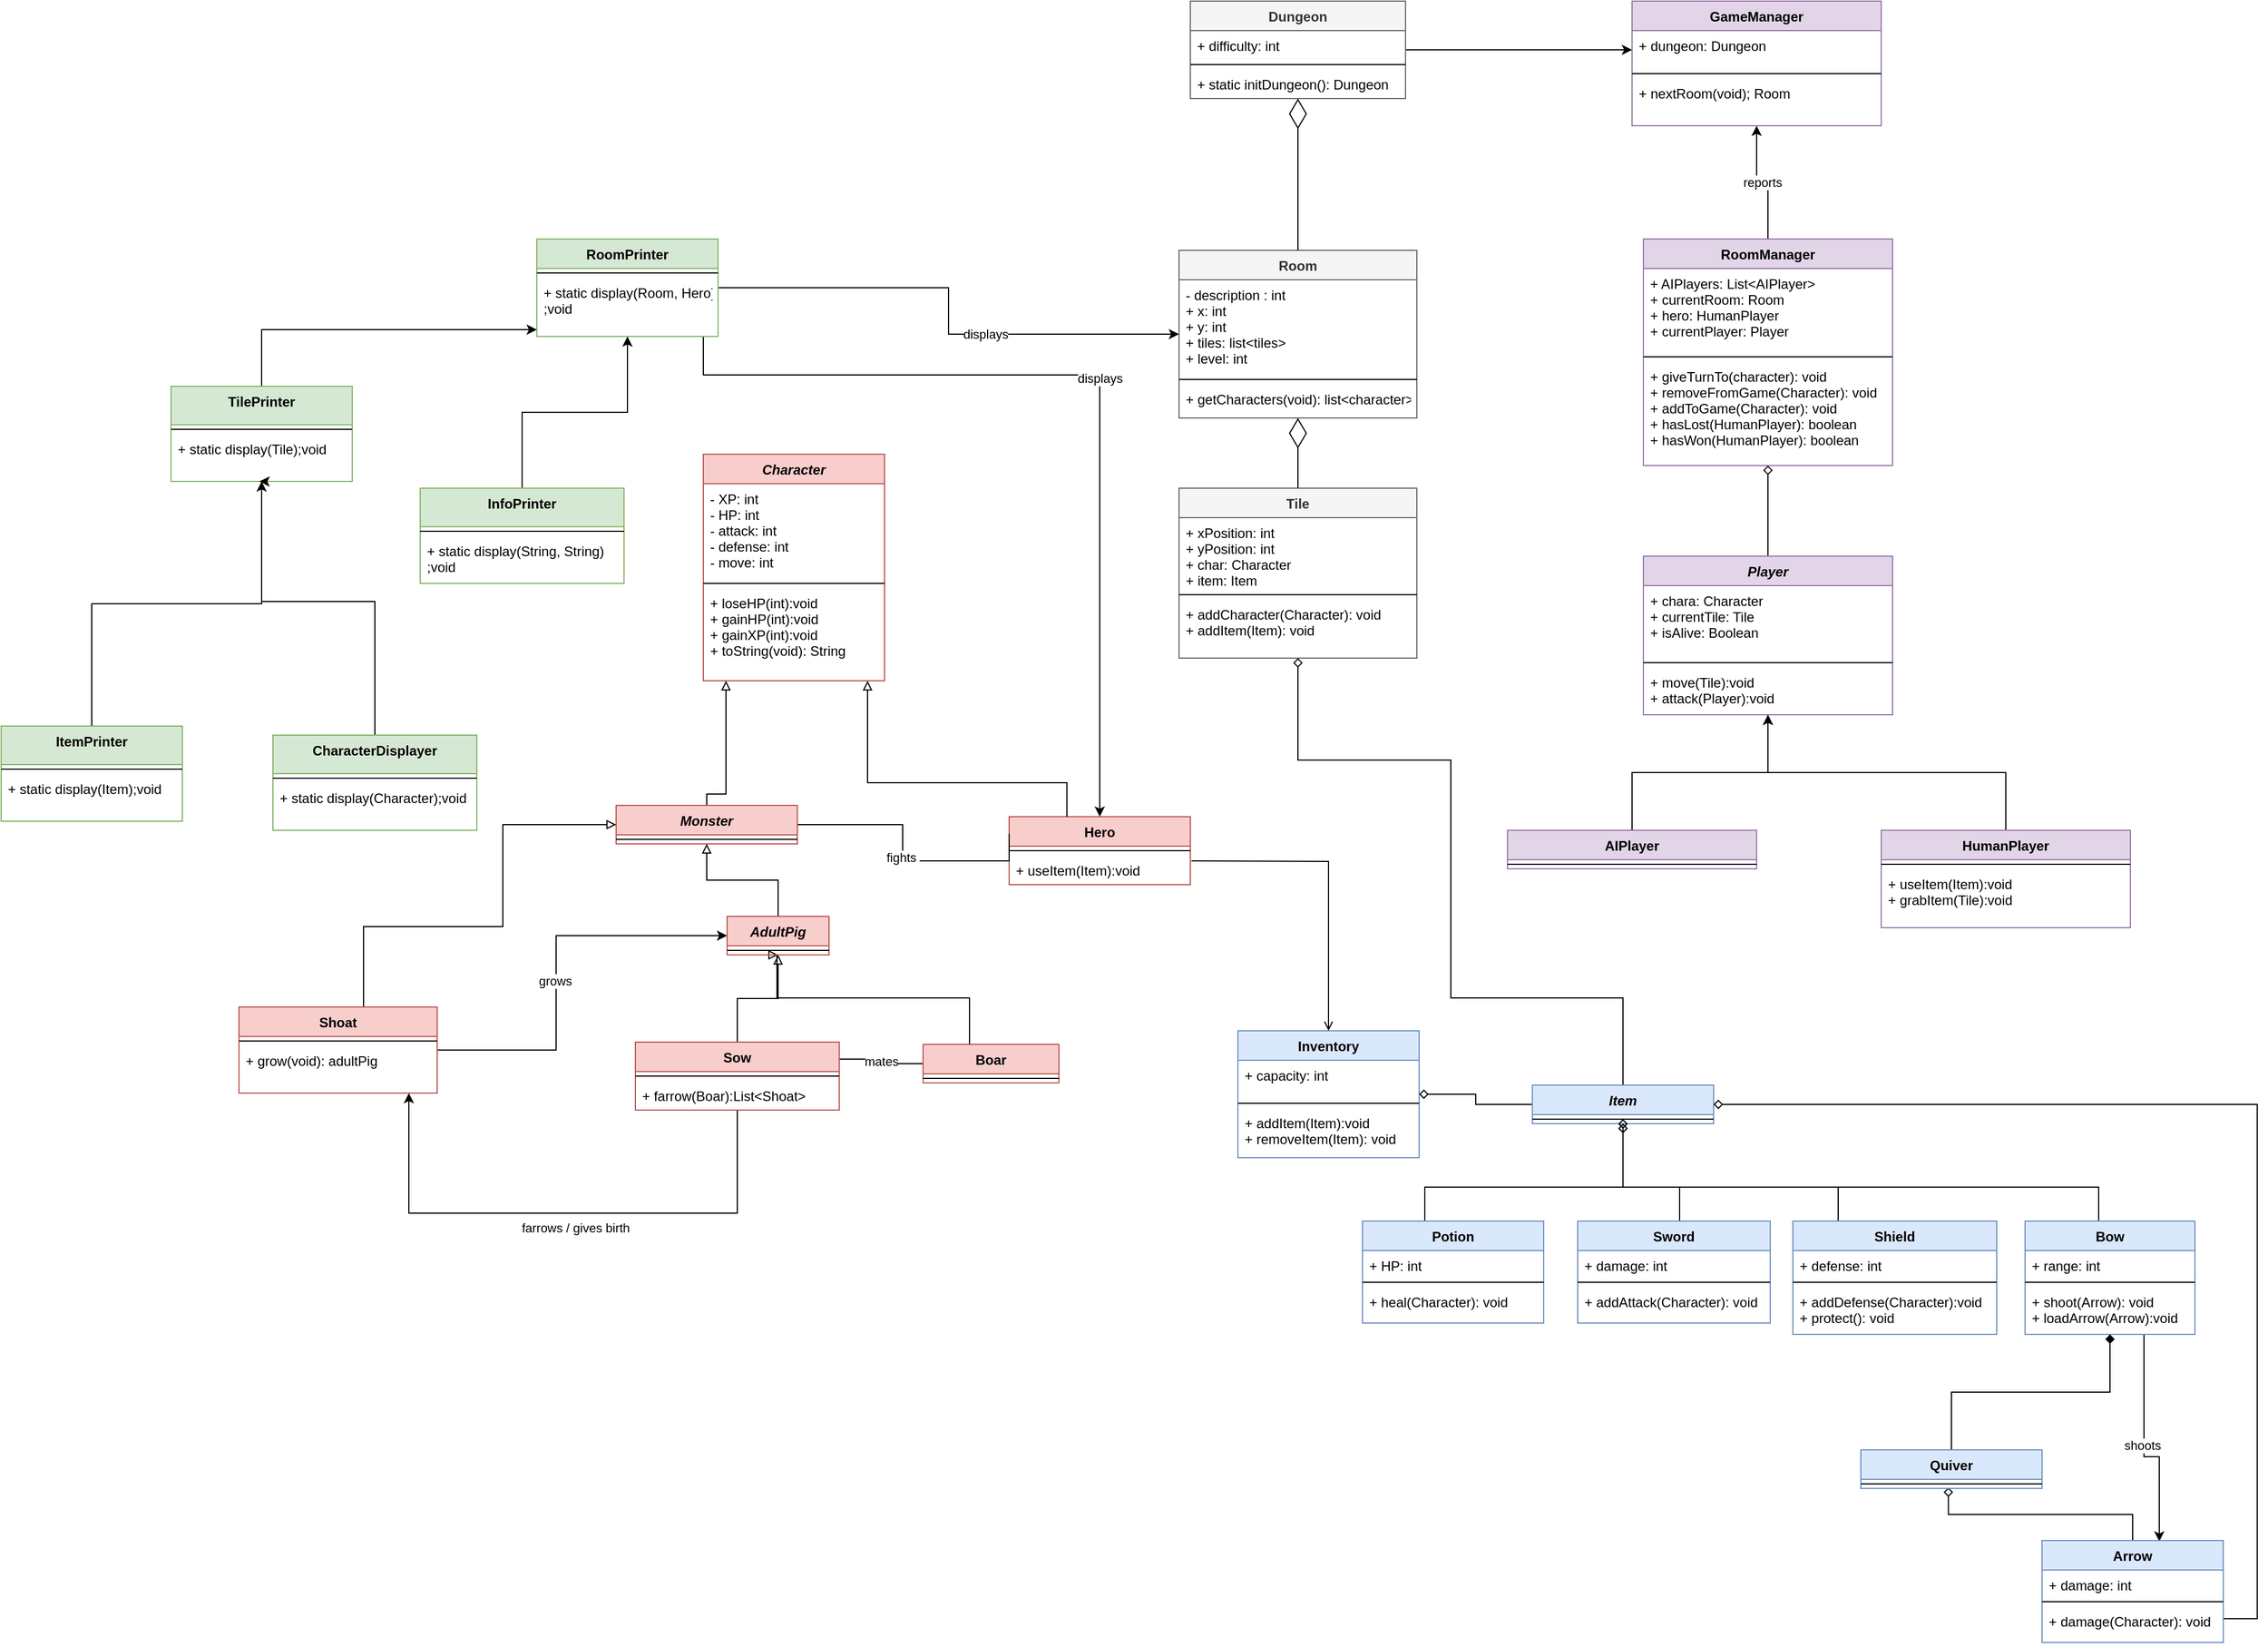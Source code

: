 <mxfile version="15.7.0" type="device"><diagram id="C5RBs43oDa-KdzZeNtuy" name="Page-1"><mxGraphModel dx="2862" dy="855" grid="1" gridSize="10" guides="1" tooltips="1" connect="1" arrows="1" fold="1" page="1" pageScale="1" pageWidth="827" pageHeight="1169" math="0" shadow="0"><root><mxCell id="WIyWlLk6GJQsqaUBKTNV-0"/><mxCell id="WIyWlLk6GJQsqaUBKTNV-1" parent="WIyWlLk6GJQsqaUBKTNV-0"/><mxCell id="gH329OQUfwkuAXoBpwUW-14" style="edgeStyle=orthogonalEdgeStyle;rounded=0;orthogonalLoop=1;jettySize=auto;html=1;entryX=0;entryY=0.5;entryDx=0;entryDy=0;labelBackgroundColor=default;fontColor=default;strokeColor=default;" parent="WIyWlLk6GJQsqaUBKTNV-1" source="Ra0WpNmcFtBST2cFeMAc-4" target="gH329OQUfwkuAXoBpwUW-10" edge="1"><mxGeometry relative="1" as="geometry"/></mxCell><mxCell id="Ra0WpNmcFtBST2cFeMAc-4" value="Dungeon" style="swimlane;fontStyle=1;align=center;verticalAlign=top;childLayout=stackLayout;horizontal=1;startSize=26;horizontalStack=0;resizeParent=1;resizeParentMax=0;resizeLast=0;collapsible=1;marginBottom=0;fillColor=#f5f5f5;fontColor=#333333;strokeColor=#666666;" parent="WIyWlLk6GJQsqaUBKTNV-1" vertex="1"><mxGeometry x="590" y="30" width="190" height="86" as="geometry"/></mxCell><mxCell id="Ra0WpNmcFtBST2cFeMAc-5" value="+ difficulty: int" style="text;strokeColor=none;fillColor=none;align=left;verticalAlign=top;spacingLeft=4;spacingRight=4;overflow=hidden;rotatable=0;points=[[0,0.5],[1,0.5]];portConstraint=eastwest;" parent="Ra0WpNmcFtBST2cFeMAc-4" vertex="1"><mxGeometry y="26" width="190" height="26" as="geometry"/></mxCell><mxCell id="Ra0WpNmcFtBST2cFeMAc-6" value="" style="line;strokeWidth=1;fillColor=none;align=left;verticalAlign=middle;spacingTop=-1;spacingLeft=3;spacingRight=3;rotatable=0;labelPosition=right;points=[];portConstraint=eastwest;" parent="Ra0WpNmcFtBST2cFeMAc-4" vertex="1"><mxGeometry y="52" width="190" height="8" as="geometry"/></mxCell><mxCell id="Ra0WpNmcFtBST2cFeMAc-7" value="+ static initDungeon(): Dungeon" style="text;strokeColor=none;fillColor=none;align=left;verticalAlign=top;spacingLeft=4;spacingRight=4;overflow=hidden;rotatable=0;points=[[0,0.5],[1,0.5]];portConstraint=eastwest;" parent="Ra0WpNmcFtBST2cFeMAc-4" vertex="1"><mxGeometry y="60" width="190" height="26" as="geometry"/></mxCell><mxCell id="Ra0WpNmcFtBST2cFeMAc-8" value="Room" style="swimlane;fontStyle=1;align=center;verticalAlign=top;childLayout=stackLayout;horizontal=1;startSize=26;horizontalStack=0;resizeParent=1;resizeParentMax=0;resizeLast=0;collapsible=1;marginBottom=0;fillColor=#f5f5f5;fontColor=#333333;strokeColor=#666666;" parent="WIyWlLk6GJQsqaUBKTNV-1" vertex="1"><mxGeometry x="580" y="250" width="210" height="148" as="geometry"/></mxCell><mxCell id="gH329OQUfwkuAXoBpwUW-0" value="- description : int&#10;+ x: int&#10;+ y: int&#10;+ tiles: list&lt;tiles&gt;&#10;+ level: int" style="text;strokeColor=none;fillColor=none;align=left;verticalAlign=top;spacingLeft=4;spacingRight=4;overflow=hidden;rotatable=0;points=[[0,0.5],[1,0.5]];portConstraint=eastwest;fontColor=default;" parent="Ra0WpNmcFtBST2cFeMAc-8" vertex="1"><mxGeometry y="26" width="210" height="84" as="geometry"/></mxCell><mxCell id="Ra0WpNmcFtBST2cFeMAc-10" value="" style="line;strokeWidth=1;fillColor=none;align=left;verticalAlign=middle;spacingTop=-1;spacingLeft=3;spacingRight=3;rotatable=0;labelPosition=right;points=[];portConstraint=eastwest;" parent="Ra0WpNmcFtBST2cFeMAc-8" vertex="1"><mxGeometry y="110" width="210" height="8" as="geometry"/></mxCell><mxCell id="Ra0WpNmcFtBST2cFeMAc-11" value="+ getCharacters(void): list&lt;character&gt;" style="text;strokeColor=none;fillColor=none;align=left;verticalAlign=top;spacingLeft=4;spacingRight=4;overflow=hidden;rotatable=0;points=[[0,0.5],[1,0.5]];portConstraint=eastwest;fontColor=default;" parent="Ra0WpNmcFtBST2cFeMAc-8" vertex="1"><mxGeometry y="118" width="210" height="30" as="geometry"/></mxCell><mxCell id="Ra0WpNmcFtBST2cFeMAc-12" value="Tile" style="swimlane;fontStyle=1;align=center;verticalAlign=top;childLayout=stackLayout;horizontal=1;startSize=26;horizontalStack=0;resizeParent=1;resizeParentMax=0;resizeLast=0;collapsible=1;marginBottom=0;fillColor=#f5f5f5;fontColor=#333333;strokeColor=#666666;" parent="WIyWlLk6GJQsqaUBKTNV-1" vertex="1"><mxGeometry x="580" y="460" width="210" height="150" as="geometry"/></mxCell><mxCell id="Ra0WpNmcFtBST2cFeMAc-13" value="+ xPosition: int&#10;+ yPosition: int&#10;+ char: Character&#10;+ item: Item" style="text;strokeColor=none;fillColor=none;align=left;verticalAlign=top;spacingLeft=4;spacingRight=4;overflow=hidden;rotatable=0;points=[[0,0.5],[1,0.5]];portConstraint=eastwest;fontColor=default;" parent="Ra0WpNmcFtBST2cFeMAc-12" vertex="1"><mxGeometry y="26" width="210" height="64" as="geometry"/></mxCell><mxCell id="Ra0WpNmcFtBST2cFeMAc-14" value="" style="line;strokeWidth=1;fillColor=none;align=left;verticalAlign=middle;spacingTop=-1;spacingLeft=3;spacingRight=3;rotatable=0;labelPosition=right;points=[];portConstraint=eastwest;" parent="Ra0WpNmcFtBST2cFeMAc-12" vertex="1"><mxGeometry y="90" width="210" height="8" as="geometry"/></mxCell><mxCell id="Ra0WpNmcFtBST2cFeMAc-15" value="+ addCharacter(Character): void&#10;+ addItem(Item): void" style="text;strokeColor=none;fillColor=none;align=left;verticalAlign=top;spacingLeft=4;spacingRight=4;overflow=hidden;rotatable=0;points=[[0,0.5],[1,0.5]];portConstraint=eastwest;fontColor=default;" parent="Ra0WpNmcFtBST2cFeMAc-12" vertex="1"><mxGeometry y="98" width="210" height="52" as="geometry"/></mxCell><mxCell id="Ra0WpNmcFtBST2cFeMAc-17" value="" style="endArrow=diamondThin;endFill=0;endSize=24;html=1;rounded=0;exitX=0.5;exitY=0;exitDx=0;exitDy=0;" parent="WIyWlLk6GJQsqaUBKTNV-1" source="Ra0WpNmcFtBST2cFeMAc-8" target="Ra0WpNmcFtBST2cFeMAc-4" edge="1"><mxGeometry width="160" relative="1" as="geometry"><mxPoint x="600" y="260" as="sourcePoint"/><mxPoint x="760" y="260" as="targetPoint"/></mxGeometry></mxCell><mxCell id="Ra0WpNmcFtBST2cFeMAc-18" value="" style="endArrow=diamondThin;endFill=0;endSize=24;html=1;rounded=0;exitX=0.5;exitY=0;exitDx=0;exitDy=0;" parent="WIyWlLk6GJQsqaUBKTNV-1" source="Ra0WpNmcFtBST2cFeMAc-12" target="Ra0WpNmcFtBST2cFeMAc-8" edge="1"><mxGeometry width="160" relative="1" as="geometry"><mxPoint x="662" y="428" as="sourcePoint"/><mxPoint x="662" y="346" as="targetPoint"/></mxGeometry></mxCell><mxCell id="Ra0WpNmcFtBST2cFeMAc-20" value="Character" style="swimlane;fontStyle=3;align=center;verticalAlign=top;childLayout=stackLayout;horizontal=1;startSize=26;horizontalStack=0;resizeParent=1;resizeParentMax=0;resizeLast=0;collapsible=1;marginBottom=0;fillColor=#f8cecc;strokeColor=#b85450;fontColor=default;" parent="WIyWlLk6GJQsqaUBKTNV-1" vertex="1"><mxGeometry x="160" y="430" width="160" height="200" as="geometry"/></mxCell><mxCell id="Ra0WpNmcFtBST2cFeMAc-21" value="- XP: int&#10;- HP: int&#10;- attack: int&#10;- defense: int&#10;- move: int" style="text;strokeColor=none;fillColor=none;align=left;verticalAlign=top;spacingLeft=4;spacingRight=4;overflow=hidden;rotatable=0;points=[[0,0.5],[1,0.5]];portConstraint=eastwest;" parent="Ra0WpNmcFtBST2cFeMAc-20" vertex="1"><mxGeometry y="26" width="160" height="84" as="geometry"/></mxCell><mxCell id="Ra0WpNmcFtBST2cFeMAc-22" value="" style="line;strokeWidth=1;fillColor=none;align=left;verticalAlign=middle;spacingTop=-1;spacingLeft=3;spacingRight=3;rotatable=0;labelPosition=right;points=[];portConstraint=eastwest;" parent="Ra0WpNmcFtBST2cFeMAc-20" vertex="1"><mxGeometry y="110" width="160" height="8" as="geometry"/></mxCell><mxCell id="Ra0WpNmcFtBST2cFeMAc-23" value="+ loseHP(int):void&#10;+ gainHP(int):void&#10;+ gainXP(int):void&#10;+ toString(void): String" style="text;strokeColor=none;fillColor=none;align=left;verticalAlign=top;spacingLeft=4;spacingRight=4;overflow=hidden;rotatable=0;points=[[0,0.5],[1,0.5]];portConstraint=eastwest;fontColor=default;" parent="Ra0WpNmcFtBST2cFeMAc-20" vertex="1"><mxGeometry y="118" width="160" height="82" as="geometry"/></mxCell><mxCell id="Ra0WpNmcFtBST2cFeMAc-71" style="edgeStyle=orthogonalEdgeStyle;rounded=0;orthogonalLoop=1;jettySize=auto;html=1;entryX=0.5;entryY=0;entryDx=0;entryDy=0;endArrow=open;endFill=0;" parent="WIyWlLk6GJQsqaUBKTNV-1" edge="1" target="Ra0WpNmcFtBST2cFeMAc-66"><mxGeometry relative="1" as="geometry"><mxPoint x="591" y="789" as="sourcePoint"/><mxPoint x="811" y="789" as="targetPoint"/></mxGeometry></mxCell><mxCell id="Ra0WpNmcFtBST2cFeMAc-24" value="Hero" style="swimlane;fontStyle=1;align=center;verticalAlign=top;childLayout=stackLayout;horizontal=1;startSize=26;horizontalStack=0;resizeParent=1;resizeParentMax=0;resizeLast=0;collapsible=1;marginBottom=0;fillColor=#f8cecc;strokeColor=#b85450;fontColor=default;" parent="WIyWlLk6GJQsqaUBKTNV-1" vertex="1"><mxGeometry x="430" y="750" width="160" height="60" as="geometry"/></mxCell><mxCell id="Ra0WpNmcFtBST2cFeMAc-26" value="" style="line;strokeWidth=1;fillColor=none;align=left;verticalAlign=middle;spacingTop=-1;spacingLeft=3;spacingRight=3;rotatable=0;labelPosition=right;points=[];portConstraint=eastwest;" parent="Ra0WpNmcFtBST2cFeMAc-24" vertex="1"><mxGeometry y="26" width="160" height="8" as="geometry"/></mxCell><mxCell id="NSL0CPx2cBT7CAXPRguI-1" value="+ useItem(Item):void" style="text;strokeColor=none;fillColor=none;align=left;verticalAlign=top;spacingLeft=4;spacingRight=4;overflow=hidden;rotatable=0;points=[[0,0.5],[1,0.5]];portConstraint=eastwest;" parent="Ra0WpNmcFtBST2cFeMAc-24" vertex="1"><mxGeometry y="34" width="160" height="26" as="geometry"/></mxCell><mxCell id="Ra0WpNmcFtBST2cFeMAc-59" value="fights&amp;nbsp;" style="edgeStyle=orthogonalEdgeStyle;rounded=0;orthogonalLoop=1;jettySize=auto;html=1;entryX=0;entryY=0.25;entryDx=0;entryDy=0;endArrow=none;endFill=0;strokeColor=default;labelBackgroundColor=default;fontColor=default;" parent="WIyWlLk6GJQsqaUBKTNV-1" source="Ra0WpNmcFtBST2cFeMAc-28" target="Ra0WpNmcFtBST2cFeMAc-24" edge="1"><mxGeometry relative="1" as="geometry"><Array as="points"><mxPoint x="336" y="757"/><mxPoint x="336" y="789"/><mxPoint x="430" y="789"/></Array></mxGeometry></mxCell><mxCell id="Ra0WpNmcFtBST2cFeMAc-60" style="edgeStyle=orthogonalEdgeStyle;rounded=0;orthogonalLoop=1;jettySize=auto;html=1;endArrow=block;endFill=0;strokeColor=default;labelBackgroundColor=default;fontColor=default;" parent="WIyWlLk6GJQsqaUBKTNV-1" source="Ra0WpNmcFtBST2cFeMAc-28" target="Ra0WpNmcFtBST2cFeMAc-20" edge="1"><mxGeometry relative="1" as="geometry"><Array as="points"><mxPoint x="163" y="730"/><mxPoint x="180" y="730"/></Array></mxGeometry></mxCell><mxCell id="Ra0WpNmcFtBST2cFeMAc-28" value="Monster" style="swimlane;fontStyle=3;align=center;verticalAlign=top;childLayout=stackLayout;horizontal=1;startSize=26;horizontalStack=0;resizeParent=1;resizeParentMax=0;resizeLast=0;collapsible=1;marginBottom=0;fillColor=#f8cecc;strokeColor=#b85450;" parent="WIyWlLk6GJQsqaUBKTNV-1" vertex="1"><mxGeometry x="83" y="740" width="160" height="34" as="geometry"/></mxCell><mxCell id="Ra0WpNmcFtBST2cFeMAc-30" value="" style="line;strokeWidth=1;fillColor=none;align=left;verticalAlign=middle;spacingTop=-1;spacingLeft=3;spacingRight=3;rotatable=0;labelPosition=right;points=[];portConstraint=eastwest;" parent="Ra0WpNmcFtBST2cFeMAc-28" vertex="1"><mxGeometry y="26" width="160" height="8" as="geometry"/></mxCell><mxCell id="gH329OQUfwkuAXoBpwUW-19" style="edgeStyle=orthogonalEdgeStyle;rounded=0;orthogonalLoop=1;jettySize=auto;html=1;labelBackgroundColor=default;fontColor=default;strokeColor=default;endArrow=block;endFill=0;" parent="WIyWlLk6GJQsqaUBKTNV-1" source="Ra0WpNmcFtBST2cFeMAc-38" target="gH329OQUfwkuAXoBpwUW-26" edge="1"><mxGeometry relative="1" as="geometry"/></mxCell><mxCell id="gH329OQUfwkuAXoBpwUW-31" value="farrows / gives birth" style="edgeStyle=orthogonalEdgeStyle;rounded=0;orthogonalLoop=1;jettySize=auto;html=1;labelBackgroundColor=default;fontColor=default;endArrow=classic;endFill=1;strokeColor=default;" parent="WIyWlLk6GJQsqaUBKTNV-1" source="Ra0WpNmcFtBST2cFeMAc-38" target="gH329OQUfwkuAXoBpwUW-22" edge="1"><mxGeometry x="-0.039" y="13" relative="1" as="geometry"><Array as="points"><mxPoint x="190" y="1100"/><mxPoint x="-100" y="1100"/></Array><mxPoint as="offset"/></mxGeometry></mxCell><mxCell id="gH329OQUfwkuAXoBpwUW-33" value="mates" style="edgeStyle=orthogonalEdgeStyle;rounded=0;orthogonalLoop=1;jettySize=auto;html=1;labelBackgroundColor=default;fontColor=default;endArrow=none;endFill=0;strokeColor=default;exitX=1;exitY=0.25;exitDx=0;exitDy=0;" parent="WIyWlLk6GJQsqaUBKTNV-1" source="Ra0WpNmcFtBST2cFeMAc-38" target="Ra0WpNmcFtBST2cFeMAc-40" edge="1"><mxGeometry relative="1" as="geometry"/></mxCell><mxCell id="Ra0WpNmcFtBST2cFeMAc-38" value="Sow" style="swimlane;fontStyle=1;align=center;verticalAlign=top;childLayout=stackLayout;horizontal=1;startSize=26;horizontalStack=0;resizeParent=1;resizeParentMax=0;resizeLast=0;collapsible=1;marginBottom=0;fillColor=#f8cecc;strokeColor=#b85450;fontColor=default;" parent="WIyWlLk6GJQsqaUBKTNV-1" vertex="1"><mxGeometry x="100" y="949" width="180" height="60" as="geometry"/></mxCell><mxCell id="Ra0WpNmcFtBST2cFeMAc-39" value="" style="line;strokeWidth=1;fillColor=none;align=left;verticalAlign=middle;spacingTop=-1;spacingLeft=3;spacingRight=3;rotatable=0;labelPosition=right;points=[];portConstraint=eastwest;" parent="Ra0WpNmcFtBST2cFeMAc-38" vertex="1"><mxGeometry y="26" width="180" height="8" as="geometry"/></mxCell><mxCell id="gH329OQUfwkuAXoBpwUW-21" value="+ farrow(Boar):List&lt;Shoat&gt;" style="text;strokeColor=none;fillColor=none;align=left;verticalAlign=top;spacingLeft=4;spacingRight=4;overflow=hidden;rotatable=0;points=[[0,0.5],[1,0.5]];portConstraint=eastwest;fontColor=default;" parent="Ra0WpNmcFtBST2cFeMAc-38" vertex="1"><mxGeometry y="34" width="180" height="26" as="geometry"/></mxCell><mxCell id="gH329OQUfwkuAXoBpwUW-20" style="edgeStyle=orthogonalEdgeStyle;rounded=0;orthogonalLoop=1;jettySize=auto;html=1;labelBackgroundColor=default;fontColor=default;strokeColor=default;entryX=0.5;entryY=1;entryDx=0;entryDy=0;endArrow=block;endFill=0;" parent="WIyWlLk6GJQsqaUBKTNV-1" source="Ra0WpNmcFtBST2cFeMAc-40" target="gH329OQUfwkuAXoBpwUW-26" edge="1"><mxGeometry relative="1" as="geometry"><Array as="points"><mxPoint x="395" y="910"/><mxPoint x="225" y="910"/></Array></mxGeometry></mxCell><mxCell id="Ra0WpNmcFtBST2cFeMAc-40" value="Boar" style="swimlane;fontStyle=1;align=center;verticalAlign=top;childLayout=stackLayout;horizontal=1;startSize=26;horizontalStack=0;resizeParent=1;resizeParentMax=0;resizeLast=0;collapsible=1;marginBottom=0;fillColor=#f8cecc;strokeColor=#b85450;fontColor=default;" parent="WIyWlLk6GJQsqaUBKTNV-1" vertex="1"><mxGeometry x="354" y="951" width="120" height="34" as="geometry"/></mxCell><mxCell id="Ra0WpNmcFtBST2cFeMAc-41" value="" style="line;strokeWidth=1;fillColor=none;align=left;verticalAlign=middle;spacingTop=-1;spacingLeft=3;spacingRight=3;rotatable=0;labelPosition=right;points=[];portConstraint=eastwest;" parent="Ra0WpNmcFtBST2cFeMAc-40" vertex="1"><mxGeometry y="26" width="120" height="8" as="geometry"/></mxCell><mxCell id="Ra0WpNmcFtBST2cFeMAc-66" value="Inventory" style="swimlane;fontStyle=1;align=center;verticalAlign=top;childLayout=stackLayout;horizontal=1;startSize=26;horizontalStack=0;resizeParent=1;resizeParentMax=0;resizeLast=0;collapsible=1;marginBottom=0;fillColor=#dae8fc;strokeColor=#6c8ebf;fontColor=default;" parent="WIyWlLk6GJQsqaUBKTNV-1" vertex="1"><mxGeometry x="632" y="939" width="160" height="112" as="geometry"/></mxCell><mxCell id="NSL0CPx2cBT7CAXPRguI-3" value="+ capacity: int" style="text;strokeColor=none;fillColor=none;align=left;verticalAlign=top;spacingLeft=4;spacingRight=4;overflow=hidden;rotatable=0;points=[[0,0.5],[1,0.5]];portConstraint=eastwest;" parent="Ra0WpNmcFtBST2cFeMAc-66" vertex="1"><mxGeometry y="26" width="160" height="34" as="geometry"/></mxCell><mxCell id="Ra0WpNmcFtBST2cFeMAc-68" value="" style="line;strokeWidth=1;fillColor=none;align=left;verticalAlign=middle;spacingTop=-1;spacingLeft=3;spacingRight=3;rotatable=0;labelPosition=right;points=[];portConstraint=eastwest;" parent="Ra0WpNmcFtBST2cFeMAc-66" vertex="1"><mxGeometry y="60" width="160" height="8" as="geometry"/></mxCell><mxCell id="Ra0WpNmcFtBST2cFeMAc-74" value="+ addItem(Item):void&#10;+ removeItem(Item): void" style="text;strokeColor=none;fillColor=none;align=left;verticalAlign=top;spacingLeft=4;spacingRight=4;overflow=hidden;rotatable=0;points=[[0,0.5],[1,0.5]];portConstraint=eastwest;" parent="Ra0WpNmcFtBST2cFeMAc-66" vertex="1"><mxGeometry y="68" width="160" height="44" as="geometry"/></mxCell><mxCell id="Ra0WpNmcFtBST2cFeMAc-81" style="edgeStyle=orthogonalEdgeStyle;rounded=0;orthogonalLoop=1;jettySize=auto;html=1;endArrow=diamond;endFill=0;" parent="WIyWlLk6GJQsqaUBKTNV-1" source="Ra0WpNmcFtBST2cFeMAc-76" target="Ra0WpNmcFtBST2cFeMAc-66" edge="1"><mxGeometry relative="1" as="geometry"/></mxCell><mxCell id="Ra0WpNmcFtBST2cFeMAc-96" style="edgeStyle=orthogonalEdgeStyle;rounded=0;orthogonalLoop=1;jettySize=auto;html=1;endArrow=diamond;endFill=0;strokeColor=default;labelBackgroundColor=default;fontColor=default;" parent="WIyWlLk6GJQsqaUBKTNV-1" source="Ra0WpNmcFtBST2cFeMAc-76" target="Ra0WpNmcFtBST2cFeMAc-12" edge="1"><mxGeometry relative="1" as="geometry"><Array as="points"><mxPoint x="972" y="910"/><mxPoint x="820" y="910"/><mxPoint x="820" y="700"/><mxPoint x="685" y="700"/></Array></mxGeometry></mxCell><mxCell id="Ra0WpNmcFtBST2cFeMAc-76" value="Item" style="swimlane;fontStyle=3;align=center;verticalAlign=top;childLayout=stackLayout;horizontal=1;startSize=26;horizontalStack=0;resizeParent=1;resizeParentMax=0;resizeLast=0;collapsible=1;marginBottom=0;fillColor=#dae8fc;strokeColor=#6c8ebf;" parent="WIyWlLk6GJQsqaUBKTNV-1" vertex="1"><mxGeometry x="892" y="987" width="160" height="34" as="geometry"/></mxCell><mxCell id="Ra0WpNmcFtBST2cFeMAc-78" value="" style="line;strokeWidth=1;fillColor=none;align=left;verticalAlign=middle;spacingTop=-1;spacingLeft=3;spacingRight=3;rotatable=0;labelPosition=right;points=[];portConstraint=eastwest;" parent="Ra0WpNmcFtBST2cFeMAc-76" vertex="1"><mxGeometry y="26" width="160" height="8" as="geometry"/></mxCell><mxCell id="Ra0WpNmcFtBST2cFeMAc-84" style="edgeStyle=orthogonalEdgeStyle;rounded=0;orthogonalLoop=1;jettySize=auto;html=1;endArrow=diamond;endFill=0;" parent="WIyWlLk6GJQsqaUBKTNV-1" source="Ra0WpNmcFtBST2cFeMAc-82" target="Ra0WpNmcFtBST2cFeMAc-76" edge="1"><mxGeometry relative="1" as="geometry"><Array as="points"><mxPoint x="797" y="1077"/><mxPoint x="972" y="1077"/></Array></mxGeometry></mxCell><mxCell id="Ra0WpNmcFtBST2cFeMAc-82" value="Potion" style="swimlane;fontStyle=1;align=center;verticalAlign=top;childLayout=stackLayout;horizontal=1;startSize=26;horizontalStack=0;resizeParent=1;resizeParentMax=0;resizeLast=0;collapsible=1;marginBottom=0;fillColor=#dae8fc;strokeColor=#6c8ebf;" parent="WIyWlLk6GJQsqaUBKTNV-1" vertex="1"><mxGeometry x="742" y="1107" width="160" height="90" as="geometry"/></mxCell><mxCell id="ONA8UEcfbcCR8e6bUTJ_-0" value="+ HP: int" style="text;strokeColor=none;fillColor=none;align=left;verticalAlign=top;spacingLeft=4;spacingRight=4;overflow=hidden;rotatable=0;points=[[0,0.5],[1,0.5]];portConstraint=eastwest;" parent="Ra0WpNmcFtBST2cFeMAc-82" vertex="1"><mxGeometry y="26" width="160" height="24" as="geometry"/></mxCell><mxCell id="Ra0WpNmcFtBST2cFeMAc-83" value="" style="line;strokeWidth=1;fillColor=none;align=left;verticalAlign=middle;spacingTop=-1;spacingLeft=3;spacingRight=3;rotatable=0;labelPosition=right;points=[];portConstraint=eastwest;" parent="Ra0WpNmcFtBST2cFeMAc-82" vertex="1"><mxGeometry y="50" width="160" height="8" as="geometry"/></mxCell><mxCell id="ONA8UEcfbcCR8e6bUTJ_-3" value="+ heal(Character): void" style="text;strokeColor=none;fillColor=none;align=left;verticalAlign=top;spacingLeft=4;spacingRight=4;overflow=hidden;rotatable=0;points=[[0,0.5],[1,0.5]];portConstraint=eastwest;" parent="Ra0WpNmcFtBST2cFeMAc-82" vertex="1"><mxGeometry y="58" width="160" height="32" as="geometry"/></mxCell><mxCell id="Ra0WpNmcFtBST2cFeMAc-88" style="edgeStyle=orthogonalEdgeStyle;rounded=0;orthogonalLoop=1;jettySize=auto;html=1;endArrow=diamond;endFill=0;" parent="WIyWlLk6GJQsqaUBKTNV-1" source="Ra0WpNmcFtBST2cFeMAc-85" target="Ra0WpNmcFtBST2cFeMAc-76" edge="1"><mxGeometry relative="1" as="geometry"><Array as="points"><mxPoint x="1022" y="1077"/><mxPoint x="972" y="1077"/></Array></mxGeometry></mxCell><mxCell id="Ra0WpNmcFtBST2cFeMAc-85" value="Sword" style="swimlane;fontStyle=1;align=center;verticalAlign=top;childLayout=stackLayout;horizontal=1;startSize=26;horizontalStack=0;resizeParent=1;resizeParentMax=0;resizeLast=0;collapsible=1;marginBottom=0;fillColor=#dae8fc;strokeColor=#6c8ebf;" parent="WIyWlLk6GJQsqaUBKTNV-1" vertex="1"><mxGeometry x="932" y="1107" width="170" height="90" as="geometry"/></mxCell><mxCell id="ONA8UEcfbcCR8e6bUTJ_-1" value="+ damage: int" style="text;strokeColor=none;fillColor=none;align=left;verticalAlign=top;spacingLeft=4;spacingRight=4;overflow=hidden;rotatable=0;points=[[0,0.5],[1,0.5]];portConstraint=eastwest;" parent="Ra0WpNmcFtBST2cFeMAc-85" vertex="1"><mxGeometry y="26" width="170" height="24" as="geometry"/></mxCell><mxCell id="Ra0WpNmcFtBST2cFeMAc-86" value="" style="line;strokeWidth=1;fillColor=none;align=left;verticalAlign=middle;spacingTop=-1;spacingLeft=3;spacingRight=3;rotatable=0;labelPosition=right;points=[];portConstraint=eastwest;" parent="Ra0WpNmcFtBST2cFeMAc-85" vertex="1"><mxGeometry y="50" width="170" height="8" as="geometry"/></mxCell><mxCell id="Kwb9sThJgDxmGf1kKfS5-1" value="+ addAttack(Character): void" style="text;strokeColor=none;fillColor=none;align=left;verticalAlign=top;spacingLeft=4;spacingRight=4;overflow=hidden;rotatable=0;points=[[0,0.5],[1,0.5]];portConstraint=eastwest;" parent="Ra0WpNmcFtBST2cFeMAc-85" vertex="1"><mxGeometry y="58" width="170" height="32" as="geometry"/></mxCell><mxCell id="Ra0WpNmcFtBST2cFeMAc-91" style="edgeStyle=orthogonalEdgeStyle;rounded=0;orthogonalLoop=1;jettySize=auto;html=1;endArrow=diamond;endFill=0;" parent="WIyWlLk6GJQsqaUBKTNV-1" source="Ra0WpNmcFtBST2cFeMAc-89" edge="1"><mxGeometry relative="1" as="geometry"><mxPoint x="972" y="1017" as="targetPoint"/><Array as="points"><mxPoint x="1162" y="1077"/><mxPoint x="972" y="1077"/></Array></mxGeometry></mxCell><mxCell id="Ra0WpNmcFtBST2cFeMAc-89" value="Shield" style="swimlane;fontStyle=1;align=center;verticalAlign=top;childLayout=stackLayout;horizontal=1;startSize=26;horizontalStack=0;resizeParent=1;resizeParentMax=0;resizeLast=0;collapsible=1;marginBottom=0;fillColor=#dae8fc;strokeColor=#6c8ebf;" parent="WIyWlLk6GJQsqaUBKTNV-1" vertex="1"><mxGeometry x="1122" y="1107" width="180" height="100" as="geometry"/></mxCell><mxCell id="ONA8UEcfbcCR8e6bUTJ_-5" value="+ defense: int" style="text;strokeColor=none;fillColor=none;align=left;verticalAlign=top;spacingLeft=4;spacingRight=4;overflow=hidden;rotatable=0;points=[[0,0.5],[1,0.5]];portConstraint=eastwest;" parent="Ra0WpNmcFtBST2cFeMAc-89" vertex="1"><mxGeometry y="26" width="180" height="24" as="geometry"/></mxCell><mxCell id="Ra0WpNmcFtBST2cFeMAc-90" value="" style="line;strokeWidth=1;fillColor=none;align=left;verticalAlign=middle;spacingTop=-1;spacingLeft=3;spacingRight=3;rotatable=0;labelPosition=right;points=[];portConstraint=eastwest;" parent="Ra0WpNmcFtBST2cFeMAc-89" vertex="1"><mxGeometry y="50" width="180" height="8" as="geometry"/></mxCell><mxCell id="ONA8UEcfbcCR8e6bUTJ_-10" value="+ addDefense(Character):void&#10;+ protect(): void" style="text;strokeColor=none;fillColor=none;align=left;verticalAlign=top;spacingLeft=4;spacingRight=4;overflow=hidden;rotatable=0;points=[[0,0.5],[1,0.5]];portConstraint=eastwest;" parent="Ra0WpNmcFtBST2cFeMAc-89" vertex="1"><mxGeometry y="58" width="180" height="42" as="geometry"/></mxCell><mxCell id="Ra0WpNmcFtBST2cFeMAc-94" style="edgeStyle=orthogonalEdgeStyle;rounded=0;orthogonalLoop=1;jettySize=auto;html=1;endArrow=diamond;endFill=0;" parent="WIyWlLk6GJQsqaUBKTNV-1" source="Ra0WpNmcFtBST2cFeMAc-92" edge="1"><mxGeometry relative="1" as="geometry"><mxPoint x="972" y="1017" as="targetPoint"/><Array as="points"><mxPoint x="1392" y="1077"/><mxPoint x="972" y="1077"/></Array></mxGeometry></mxCell><mxCell id="Kwb9sThJgDxmGf1kKfS5-7" value="shoots&amp;nbsp;" style="edgeStyle=orthogonalEdgeStyle;rounded=0;orthogonalLoop=1;jettySize=auto;html=1;entryX=0.647;entryY=0.009;entryDx=0;entryDy=0;entryPerimeter=0;" parent="WIyWlLk6GJQsqaUBKTNV-1" source="Ra0WpNmcFtBST2cFeMAc-92" target="ONA8UEcfbcCR8e6bUTJ_-11" edge="1"><mxGeometry relative="1" as="geometry"><Array as="points"><mxPoint x="1432" y="1315"/><mxPoint x="1445" y="1315"/></Array></mxGeometry></mxCell><mxCell id="Ra0WpNmcFtBST2cFeMAc-92" value="Bow" style="swimlane;fontStyle=1;align=center;verticalAlign=top;childLayout=stackLayout;horizontal=1;startSize=26;horizontalStack=0;resizeParent=1;resizeParentMax=0;resizeLast=0;collapsible=1;marginBottom=0;fillColor=#dae8fc;strokeColor=#6c8ebf;" parent="WIyWlLk6GJQsqaUBKTNV-1" vertex="1"><mxGeometry x="1327" y="1107" width="150" height="100" as="geometry"/></mxCell><mxCell id="ONA8UEcfbcCR8e6bUTJ_-9" value="+ range: int" style="text;strokeColor=none;fillColor=none;align=left;verticalAlign=top;spacingLeft=4;spacingRight=4;overflow=hidden;rotatable=0;points=[[0,0.5],[1,0.5]];portConstraint=eastwest;" parent="Ra0WpNmcFtBST2cFeMAc-92" vertex="1"><mxGeometry y="26" width="150" height="24" as="geometry"/></mxCell><mxCell id="Ra0WpNmcFtBST2cFeMAc-93" value="" style="line;strokeWidth=1;fillColor=none;align=left;verticalAlign=middle;spacingTop=-1;spacingLeft=3;spacingRight=3;rotatable=0;labelPosition=right;points=[];portConstraint=eastwest;" parent="Ra0WpNmcFtBST2cFeMAc-92" vertex="1"><mxGeometry y="50" width="150" height="8" as="geometry"/></mxCell><mxCell id="ONA8UEcfbcCR8e6bUTJ_-8" value="+ shoot(Arrow): void&#10;+ loadArrow(Arrow):void" style="text;strokeColor=none;fillColor=none;align=left;verticalAlign=top;spacingLeft=4;spacingRight=4;overflow=hidden;rotatable=0;points=[[0,0.5],[1,0.5]];portConstraint=eastwest;" parent="Ra0WpNmcFtBST2cFeMAc-92" vertex="1"><mxGeometry y="58" width="150" height="42" as="geometry"/></mxCell><mxCell id="NSL0CPx2cBT7CAXPRguI-0" style="edgeStyle=orthogonalEdgeStyle;rounded=0;orthogonalLoop=1;jettySize=auto;html=1;endArrow=block;endFill=0;strokeColor=default;labelBackgroundColor=default;fontColor=default;" parent="WIyWlLk6GJQsqaUBKTNV-1" edge="1" target="Ra0WpNmcFtBST2cFeMAc-20"><mxGeometry relative="1" as="geometry"><mxPoint x="481" y="750" as="sourcePoint"/><mxPoint x="305" y="670" as="targetPoint"/><Array as="points"><mxPoint x="481" y="720"/><mxPoint x="305" y="720"/></Array></mxGeometry></mxCell><mxCell id="ONA8UEcfbcCR8e6bUTJ_-14" style="edgeStyle=orthogonalEdgeStyle;rounded=0;orthogonalLoop=1;jettySize=auto;html=1;endArrow=diamond;endFill=0;entryX=0.483;entryY=0.9;entryDx=0;entryDy=0;entryPerimeter=0;" parent="WIyWlLk6GJQsqaUBKTNV-1" source="ONA8UEcfbcCR8e6bUTJ_-11" target="Kwb9sThJgDxmGf1kKfS5-5" edge="1"><mxGeometry relative="1" as="geometry"/></mxCell><mxCell id="VcWCN3NWDxHSHyZv0Rnw-1" style="edgeStyle=orthogonalEdgeStyle;rounded=0;orthogonalLoop=1;jettySize=auto;html=1;entryX=1;entryY=0.5;entryDx=0;entryDy=0;labelBackgroundColor=default;fontColor=default;strokeColor=default;endArrow=diamond;endFill=0;" parent="WIyWlLk6GJQsqaUBKTNV-1" source="ONA8UEcfbcCR8e6bUTJ_-11" target="Ra0WpNmcFtBST2cFeMAc-76" edge="1"><mxGeometry relative="1" as="geometry"><Array as="points"><mxPoint x="1532" y="1458"/><mxPoint x="1532" y="1004"/></Array></mxGeometry></mxCell><mxCell id="ONA8UEcfbcCR8e6bUTJ_-11" value="Arrow" style="swimlane;fontStyle=1;align=center;verticalAlign=top;childLayout=stackLayout;horizontal=1;startSize=26;horizontalStack=0;resizeParent=1;resizeParentMax=0;resizeLast=0;collapsible=1;marginBottom=0;fillColor=#dae8fc;strokeColor=#6c8ebf;fontColor=default;" parent="WIyWlLk6GJQsqaUBKTNV-1" vertex="1"><mxGeometry x="1342" y="1389" width="160" height="90" as="geometry"/></mxCell><mxCell id="ONA8UEcfbcCR8e6bUTJ_-12" value="+ damage: int" style="text;strokeColor=none;fillColor=none;align=left;verticalAlign=top;spacingLeft=4;spacingRight=4;overflow=hidden;rotatable=0;points=[[0,0.5],[1,0.5]];portConstraint=eastwest;" parent="ONA8UEcfbcCR8e6bUTJ_-11" vertex="1"><mxGeometry y="26" width="160" height="24" as="geometry"/></mxCell><mxCell id="ONA8UEcfbcCR8e6bUTJ_-13" value="" style="line;strokeWidth=1;fillColor=none;align=left;verticalAlign=middle;spacingTop=-1;spacingLeft=3;spacingRight=3;rotatable=0;labelPosition=right;points=[];portConstraint=eastwest;" parent="ONA8UEcfbcCR8e6bUTJ_-11" vertex="1"><mxGeometry y="50" width="160" height="8" as="geometry"/></mxCell><mxCell id="Kwb9sThJgDxmGf1kKfS5-2" value="+ damage(Character): void" style="text;strokeColor=none;fillColor=none;align=left;verticalAlign=top;spacingLeft=4;spacingRight=4;overflow=hidden;rotatable=0;points=[[0,0.5],[1,0.5]];portConstraint=eastwest;" parent="ONA8UEcfbcCR8e6bUTJ_-11" vertex="1"><mxGeometry y="58" width="160" height="32" as="geometry"/></mxCell><mxCell id="Kwb9sThJgDxmGf1kKfS5-8" style="edgeStyle=orthogonalEdgeStyle;rounded=0;orthogonalLoop=1;jettySize=auto;html=1;endArrow=diamond;endFill=1;" parent="WIyWlLk6GJQsqaUBKTNV-1" source="Kwb9sThJgDxmGf1kKfS5-3" target="Ra0WpNmcFtBST2cFeMAc-92" edge="1"><mxGeometry relative="1" as="geometry"/></mxCell><mxCell id="Kwb9sThJgDxmGf1kKfS5-3" value="Quiver" style="swimlane;fontStyle=1;align=center;verticalAlign=top;childLayout=stackLayout;horizontal=1;startSize=26;horizontalStack=0;resizeParent=1;resizeParentMax=0;resizeLast=0;collapsible=1;marginBottom=0;fillColor=#dae8fc;strokeColor=#6c8ebf;" parent="WIyWlLk6GJQsqaUBKTNV-1" vertex="1"><mxGeometry x="1182" y="1309" width="160" height="34" as="geometry"/></mxCell><mxCell id="Kwb9sThJgDxmGf1kKfS5-5" value="" style="line;strokeWidth=1;fillColor=none;align=left;verticalAlign=middle;spacingTop=-1;spacingLeft=3;spacingRight=3;rotatable=0;labelPosition=right;points=[];portConstraint=eastwest;" parent="Kwb9sThJgDxmGf1kKfS5-3" vertex="1"><mxGeometry y="26" width="160" height="8" as="geometry"/></mxCell><mxCell id="JvUbHPpOgoqIIfKXR_v9-4" style="edgeStyle=orthogonalEdgeStyle;rounded=0;orthogonalLoop=1;jettySize=auto;html=1;" parent="WIyWlLk6GJQsqaUBKTNV-1" source="JvUbHPpOgoqIIfKXR_v9-0" target="Ra0WpNmcFtBST2cFeMAc-8" edge="1"><mxGeometry relative="1" as="geometry"/></mxCell><mxCell id="JvUbHPpOgoqIIfKXR_v9-5" value="displays" style="edgeLabel;html=1;align=center;verticalAlign=middle;resizable=0;points=[];" parent="JvUbHPpOgoqIIfKXR_v9-4" vertex="1" connectable="0"><mxGeometry x="0.239" relative="1" as="geometry"><mxPoint x="-1" as="offset"/></mxGeometry></mxCell><mxCell id="P2-OnjzZVJ0QlCt3M9Bn-4" style="edgeStyle=orthogonalEdgeStyle;rounded=0;orthogonalLoop=1;jettySize=auto;html=1;entryX=0.5;entryY=0;entryDx=0;entryDy=0;strokeColor=default;labelBackgroundColor=default;fontColor=default;" parent="WIyWlLk6GJQsqaUBKTNV-1" source="JvUbHPpOgoqIIfKXR_v9-0" target="Ra0WpNmcFtBST2cFeMAc-24" edge="1"><mxGeometry relative="1" as="geometry"><Array as="points"><mxPoint x="160" y="360"/><mxPoint x="510" y="360"/></Array></mxGeometry></mxCell><mxCell id="P2-OnjzZVJ0QlCt3M9Bn-5" value="displays" style="edgeLabel;html=1;align=center;verticalAlign=middle;resizable=0;points=[];" parent="P2-OnjzZVJ0QlCt3M9Bn-4" vertex="1" connectable="0"><mxGeometry x="-0.011" y="-3" relative="1" as="geometry"><mxPoint x="1" as="offset"/></mxGeometry></mxCell><mxCell id="JvUbHPpOgoqIIfKXR_v9-0" value="RoomPrinter" style="swimlane;fontStyle=1;align=center;verticalAlign=top;childLayout=stackLayout;horizontal=1;startSize=26;horizontalStack=0;resizeParent=1;resizeParentMax=0;resizeLast=0;collapsible=1;marginBottom=0;fillColor=#d5e8d4;strokeColor=#82b366;" parent="WIyWlLk6GJQsqaUBKTNV-1" vertex="1"><mxGeometry x="13" y="240" width="160" height="86" as="geometry"/></mxCell><mxCell id="JvUbHPpOgoqIIfKXR_v9-2" value="" style="line;strokeWidth=1;fillColor=none;align=left;verticalAlign=middle;spacingTop=-1;spacingLeft=3;spacingRight=3;rotatable=0;labelPosition=right;points=[];portConstraint=eastwest;" parent="JvUbHPpOgoqIIfKXR_v9-0" vertex="1"><mxGeometry y="26" width="160" height="8" as="geometry"/></mxCell><mxCell id="JvUbHPpOgoqIIfKXR_v9-16" value="+ static display(Room, Hero)&#10;;void" style="text;strokeColor=none;fillColor=none;align=left;verticalAlign=top;spacingLeft=4;spacingRight=4;overflow=hidden;rotatable=0;points=[[0,0.5],[1,0.5]];portConstraint=eastwest;" parent="JvUbHPpOgoqIIfKXR_v9-0" vertex="1"><mxGeometry y="34" width="160" height="52" as="geometry"/></mxCell><mxCell id="JvUbHPpOgoqIIfKXR_v9-30" style="edgeStyle=orthogonalEdgeStyle;rounded=0;orthogonalLoop=1;jettySize=auto;html=1;" parent="WIyWlLk6GJQsqaUBKTNV-1" source="JvUbHPpOgoqIIfKXR_v9-6" target="JvUbHPpOgoqIIfKXR_v9-9" edge="1"><mxGeometry relative="1" as="geometry"/></mxCell><mxCell id="JvUbHPpOgoqIIfKXR_v9-6" value="ItemPrinter" style="swimlane;fontStyle=1;align=center;verticalAlign=top;childLayout=stackLayout;horizontal=1;startSize=34;horizontalStack=0;resizeParent=1;resizeParentMax=0;resizeLast=0;collapsible=1;marginBottom=0;fillColor=#d5e8d4;strokeColor=#82b366;" parent="WIyWlLk6GJQsqaUBKTNV-1" vertex="1"><mxGeometry x="-460" y="670" width="160" height="84" as="geometry"/></mxCell><mxCell id="JvUbHPpOgoqIIfKXR_v9-7" value="" style="line;strokeWidth=1;fillColor=none;align=left;verticalAlign=middle;spacingTop=-1;spacingLeft=3;spacingRight=3;rotatable=0;labelPosition=right;points=[];portConstraint=eastwest;" parent="JvUbHPpOgoqIIfKXR_v9-6" vertex="1"><mxGeometry y="34" width="160" height="8" as="geometry"/></mxCell><mxCell id="JvUbHPpOgoqIIfKXR_v9-23" value="+ static display(Item);void" style="text;strokeColor=none;fillColor=none;align=left;verticalAlign=top;spacingLeft=4;spacingRight=4;overflow=hidden;rotatable=0;points=[[0,0.5],[1,0.5]];portConstraint=eastwest;" parent="JvUbHPpOgoqIIfKXR_v9-6" vertex="1"><mxGeometry y="42" width="160" height="42" as="geometry"/></mxCell><mxCell id="JvUbHPpOgoqIIfKXR_v9-29" style="edgeStyle=orthogonalEdgeStyle;rounded=0;orthogonalLoop=1;jettySize=auto;html=1;" parent="WIyWlLk6GJQsqaUBKTNV-1" source="JvUbHPpOgoqIIfKXR_v9-9" target="JvUbHPpOgoqIIfKXR_v9-0" edge="1"><mxGeometry relative="1" as="geometry"><Array as="points"><mxPoint x="-230" y="320"/></Array></mxGeometry></mxCell><mxCell id="JvUbHPpOgoqIIfKXR_v9-9" value="TilePrinter" style="swimlane;fontStyle=1;align=center;verticalAlign=top;childLayout=stackLayout;horizontal=1;startSize=34;horizontalStack=0;resizeParent=1;resizeParentMax=0;resizeLast=0;collapsible=1;marginBottom=0;fillColor=#d5e8d4;strokeColor=#82b366;" parent="WIyWlLk6GJQsqaUBKTNV-1" vertex="1"><mxGeometry x="-310" y="370" width="160" height="84" as="geometry"/></mxCell><mxCell id="JvUbHPpOgoqIIfKXR_v9-10" value="" style="line;strokeWidth=1;fillColor=none;align=left;verticalAlign=middle;spacingTop=-1;spacingLeft=3;spacingRight=3;rotatable=0;labelPosition=right;points=[];portConstraint=eastwest;" parent="JvUbHPpOgoqIIfKXR_v9-9" vertex="1"><mxGeometry y="34" width="160" height="8" as="geometry"/></mxCell><mxCell id="JvUbHPpOgoqIIfKXR_v9-25" value="+ static display(Tile);void" style="text;strokeColor=none;fillColor=none;align=left;verticalAlign=top;spacingLeft=4;spacingRight=4;overflow=hidden;rotatable=0;points=[[0,0.5],[1,0.5]];portConstraint=eastwest;" parent="JvUbHPpOgoqIIfKXR_v9-9" vertex="1"><mxGeometry y="42" width="160" height="42" as="geometry"/></mxCell><mxCell id="JvUbHPpOgoqIIfKXR_v9-35" style="edgeStyle=orthogonalEdgeStyle;rounded=0;orthogonalLoop=1;jettySize=auto;html=1;entryX=0.488;entryY=0.999;entryDx=0;entryDy=0;entryPerimeter=0;" parent="WIyWlLk6GJQsqaUBKTNV-1" target="JvUbHPpOgoqIIfKXR_v9-25" edge="1"><mxGeometry relative="1" as="geometry"><mxPoint x="-110" y="681" as="sourcePoint"/><mxPoint x="-230.0" y="499.0" as="targetPoint"/><Array as="points"><mxPoint x="-130" y="681"/><mxPoint x="-130" y="560"/><mxPoint x="-230" y="560"/><mxPoint x="-230" y="454"/></Array></mxGeometry></mxCell><mxCell id="JvUbHPpOgoqIIfKXR_v9-31" value="CharacterDisplayer" style="swimlane;fontStyle=1;align=center;verticalAlign=top;childLayout=stackLayout;horizontal=1;startSize=34;horizontalStack=0;resizeParent=1;resizeParentMax=0;resizeLast=0;collapsible=1;marginBottom=0;fillColor=#d5e8d4;strokeColor=#82b366;" parent="WIyWlLk6GJQsqaUBKTNV-1" vertex="1"><mxGeometry x="-220" y="678" width="180" height="84" as="geometry"/></mxCell><mxCell id="JvUbHPpOgoqIIfKXR_v9-33" value="" style="line;strokeWidth=1;fillColor=none;align=left;verticalAlign=middle;spacingTop=-1;spacingLeft=3;spacingRight=3;rotatable=0;labelPosition=right;points=[];portConstraint=eastwest;" parent="JvUbHPpOgoqIIfKXR_v9-31" vertex="1"><mxGeometry y="34" width="180" height="8" as="geometry"/></mxCell><mxCell id="JvUbHPpOgoqIIfKXR_v9-34" value="+ static display(Character);void" style="text;strokeColor=none;fillColor=none;align=left;verticalAlign=top;spacingLeft=4;spacingRight=4;overflow=hidden;rotatable=0;points=[[0,0.5],[1,0.5]];portConstraint=eastwest;fontColor=default;" parent="JvUbHPpOgoqIIfKXR_v9-31" vertex="1"><mxGeometry y="42" width="180" height="42" as="geometry"/></mxCell><mxCell id="JvUbHPpOgoqIIfKXR_v9-40" style="edgeStyle=orthogonalEdgeStyle;rounded=0;orthogonalLoop=1;jettySize=auto;html=1;" parent="WIyWlLk6GJQsqaUBKTNV-1" source="JvUbHPpOgoqIIfKXR_v9-36" target="JvUbHPpOgoqIIfKXR_v9-0" edge="1"><mxGeometry relative="1" as="geometry"/></mxCell><mxCell id="JvUbHPpOgoqIIfKXR_v9-36" value="InfoPrinter" style="swimlane;fontStyle=1;align=center;verticalAlign=top;childLayout=stackLayout;horizontal=1;startSize=34;horizontalStack=0;resizeParent=1;resizeParentMax=0;resizeLast=0;collapsible=1;marginBottom=0;fillColor=#d5e8d4;strokeColor=#82b366;" parent="WIyWlLk6GJQsqaUBKTNV-1" vertex="1"><mxGeometry x="-90" y="460" width="180" height="84" as="geometry"/></mxCell><mxCell id="JvUbHPpOgoqIIfKXR_v9-38" value="" style="line;strokeWidth=1;fillColor=none;align=left;verticalAlign=middle;spacingTop=-1;spacingLeft=3;spacingRight=3;rotatable=0;labelPosition=right;points=[];portConstraint=eastwest;" parent="JvUbHPpOgoqIIfKXR_v9-36" vertex="1"><mxGeometry y="34" width="180" height="8" as="geometry"/></mxCell><mxCell id="JvUbHPpOgoqIIfKXR_v9-39" value="+ static display(String, String)&#10;;void" style="text;strokeColor=none;fillColor=none;align=left;verticalAlign=top;spacingLeft=4;spacingRight=4;overflow=hidden;rotatable=0;points=[[0,0.5],[1,0.5]];portConstraint=eastwest;" parent="JvUbHPpOgoqIIfKXR_v9-36" vertex="1"><mxGeometry y="42" width="180" height="42" as="geometry"/></mxCell><mxCell id="gH329OQUfwkuAXoBpwUW-15" value="reports" style="edgeStyle=orthogonalEdgeStyle;rounded=0;orthogonalLoop=1;jettySize=auto;html=1;labelBackgroundColor=default;fontColor=default;strokeColor=default;" parent="WIyWlLk6GJQsqaUBKTNV-1" source="gH329OQUfwkuAXoBpwUW-1" target="gH329OQUfwkuAXoBpwUW-9" edge="1"><mxGeometry relative="1" as="geometry"/></mxCell><mxCell id="gH329OQUfwkuAXoBpwUW-1" value="RoomManager" style="swimlane;fontStyle=1;align=center;verticalAlign=top;childLayout=stackLayout;horizontal=1;startSize=26;horizontalStack=0;resizeParent=1;resizeParentMax=0;resizeLast=0;collapsible=1;marginBottom=0;fillColor=#e1d5e7;strokeColor=#9673a6;fontColor=default;" parent="WIyWlLk6GJQsqaUBKTNV-1" vertex="1"><mxGeometry x="990" y="240" width="220" height="200" as="geometry"/></mxCell><mxCell id="gH329OQUfwkuAXoBpwUW-5" value="+ AIPlayers: List&lt;AIPlayer&gt;&#10;+ currentRoom: Room&#10;+ hero: HumanPlayer&#10;+ currentPlayer: Player" style="text;strokeColor=none;fillColor=none;align=left;verticalAlign=top;spacingLeft=4;spacingRight=4;overflow=hidden;rotatable=0;points=[[0,0.5],[1,0.5]];portConstraint=eastwest;fontColor=default;" parent="gH329OQUfwkuAXoBpwUW-1" vertex="1"><mxGeometry y="26" width="220" height="74" as="geometry"/></mxCell><mxCell id="gH329OQUfwkuAXoBpwUW-3" value="" style="line;strokeWidth=1;fillColor=none;align=left;verticalAlign=middle;spacingTop=-1;spacingLeft=3;spacingRight=3;rotatable=0;labelPosition=right;points=[];portConstraint=eastwest;" parent="gH329OQUfwkuAXoBpwUW-1" vertex="1"><mxGeometry y="100" width="220" height="8" as="geometry"/></mxCell><mxCell id="gH329OQUfwkuAXoBpwUW-4" value="+ giveTurnTo(character): void&#10;+ removeFromGame(Character): void&#10;+ addToGame(Character): void&#10;+ hasLost(HumanPlayer): boolean&#10;+ hasWon(HumanPlayer): boolean" style="text;strokeColor=none;fillColor=none;align=left;verticalAlign=top;spacingLeft=4;spacingRight=4;overflow=hidden;rotatable=0;points=[[0,0.5],[1,0.5]];portConstraint=eastwest;fontColor=default;" parent="gH329OQUfwkuAXoBpwUW-1" vertex="1"><mxGeometry y="108" width="220" height="92" as="geometry"/></mxCell><mxCell id="gH329OQUfwkuAXoBpwUW-9" value="GameManager" style="swimlane;fontStyle=1;align=center;verticalAlign=top;childLayout=stackLayout;horizontal=1;startSize=26;horizontalStack=0;resizeParent=1;resizeParentMax=0;resizeLast=0;collapsible=1;marginBottom=0;fillColor=#e1d5e7;strokeColor=#9673a6;fontColor=default;" parent="WIyWlLk6GJQsqaUBKTNV-1" vertex="1"><mxGeometry x="980" y="30" width="220" height="110" as="geometry"/></mxCell><mxCell id="gH329OQUfwkuAXoBpwUW-10" value="+ dungeon: Dungeon" style="text;strokeColor=none;fillColor=none;align=left;verticalAlign=top;spacingLeft=4;spacingRight=4;overflow=hidden;rotatable=0;points=[[0,0.5],[1,0.5]];portConstraint=eastwest;fontColor=default;" parent="gH329OQUfwkuAXoBpwUW-9" vertex="1"><mxGeometry y="26" width="220" height="34" as="geometry"/></mxCell><mxCell id="gH329OQUfwkuAXoBpwUW-11" value="" style="line;strokeWidth=1;fillColor=none;align=left;verticalAlign=middle;spacingTop=-1;spacingLeft=3;spacingRight=3;rotatable=0;labelPosition=right;points=[];portConstraint=eastwest;" parent="gH329OQUfwkuAXoBpwUW-9" vertex="1"><mxGeometry y="60" width="220" height="8" as="geometry"/></mxCell><mxCell id="gH329OQUfwkuAXoBpwUW-12" value="+ nextRoom(void); Room" style="text;strokeColor=none;fillColor=none;align=left;verticalAlign=top;spacingLeft=4;spacingRight=4;overflow=hidden;rotatable=0;points=[[0,0.5],[1,0.5]];portConstraint=eastwest;fontColor=default;" parent="gH329OQUfwkuAXoBpwUW-9" vertex="1"><mxGeometry y="68" width="220" height="42" as="geometry"/></mxCell><mxCell id="gH329OQUfwkuAXoBpwUW-24" style="edgeStyle=orthogonalEdgeStyle;rounded=0;orthogonalLoop=1;jettySize=auto;html=1;labelBackgroundColor=default;fontColor=default;strokeColor=default;exitX=0.5;exitY=0;exitDx=0;exitDy=0;endArrow=block;endFill=0;" parent="WIyWlLk6GJQsqaUBKTNV-1" source="gH329OQUfwkuAXoBpwUW-22" edge="1"><mxGeometry relative="1" as="geometry"><mxPoint x="83" y="757" as="targetPoint"/><mxPoint x="-127" y="887" as="sourcePoint"/><Array as="points"><mxPoint x="-140" y="918"/><mxPoint x="-140" y="847"/><mxPoint x="-17" y="847"/><mxPoint x="-17" y="757"/></Array></mxGeometry></mxCell><mxCell id="gH329OQUfwkuAXoBpwUW-29" style="edgeStyle=orthogonalEdgeStyle;rounded=0;orthogonalLoop=1;jettySize=auto;html=1;labelBackgroundColor=default;fontColor=default;strokeColor=default;" parent="WIyWlLk6GJQsqaUBKTNV-1" source="gH329OQUfwkuAXoBpwUW-22" target="gH329OQUfwkuAXoBpwUW-26" edge="1"><mxGeometry relative="1" as="geometry"><Array as="points"><mxPoint x="30" y="956"/><mxPoint x="30" y="855"/></Array></mxGeometry></mxCell><mxCell id="gH329OQUfwkuAXoBpwUW-30" value="grows" style="edgeLabel;html=1;align=center;verticalAlign=middle;resizable=0;points=[];fontColor=default;" parent="gH329OQUfwkuAXoBpwUW-29" vertex="1" connectable="0"><mxGeometry x="-0.07" y="1" relative="1" as="geometry"><mxPoint as="offset"/></mxGeometry></mxCell><mxCell id="gH329OQUfwkuAXoBpwUW-22" value="Shoat" style="swimlane;fontStyle=1;align=center;verticalAlign=top;childLayout=stackLayout;horizontal=1;startSize=26;horizontalStack=0;resizeParent=1;resizeParentMax=0;resizeLast=0;collapsible=1;marginBottom=0;fillColor=#f8cecc;strokeColor=#b85450;fontColor=default;" parent="WIyWlLk6GJQsqaUBKTNV-1" vertex="1"><mxGeometry x="-250" y="918" width="175" height="76" as="geometry"/></mxCell><mxCell id="gH329OQUfwkuAXoBpwUW-23" value="" style="line;strokeWidth=1;fillColor=none;align=left;verticalAlign=middle;spacingTop=-1;spacingLeft=3;spacingRight=3;rotatable=0;labelPosition=right;points=[];portConstraint=eastwest;" parent="gH329OQUfwkuAXoBpwUW-22" vertex="1"><mxGeometry y="26" width="175" height="8" as="geometry"/></mxCell><mxCell id="gH329OQUfwkuAXoBpwUW-25" value="+ grow(void): adultPig&#10;" style="text;strokeColor=none;fillColor=none;align=left;verticalAlign=top;spacingLeft=4;spacingRight=4;overflow=hidden;rotatable=0;points=[[0,0.5],[1,0.5]];portConstraint=eastwest;fontColor=default;" parent="gH329OQUfwkuAXoBpwUW-22" vertex="1"><mxGeometry y="34" width="175" height="42" as="geometry"/></mxCell><mxCell id="gH329OQUfwkuAXoBpwUW-28" style="edgeStyle=orthogonalEdgeStyle;rounded=0;orthogonalLoop=1;jettySize=auto;html=1;labelBackgroundColor=default;fontColor=default;strokeColor=default;endArrow=block;endFill=0;" parent="WIyWlLk6GJQsqaUBKTNV-1" source="gH329OQUfwkuAXoBpwUW-26" target="Ra0WpNmcFtBST2cFeMAc-28" edge="1"><mxGeometry relative="1" as="geometry"/></mxCell><mxCell id="gH329OQUfwkuAXoBpwUW-26" value="AdultPig" style="swimlane;fontStyle=3;align=center;verticalAlign=top;childLayout=stackLayout;horizontal=1;startSize=26;horizontalStack=0;resizeParent=1;resizeParentMax=0;resizeLast=0;collapsible=1;marginBottom=0;fillColor=#f8cecc;strokeColor=#b85450;fontColor=default;" parent="WIyWlLk6GJQsqaUBKTNV-1" vertex="1"><mxGeometry x="181" y="838" width="90" height="34" as="geometry"/></mxCell><mxCell id="gH329OQUfwkuAXoBpwUW-27" value="" style="line;strokeWidth=1;fillColor=none;align=left;verticalAlign=middle;spacingTop=-1;spacingLeft=3;spacingRight=3;rotatable=0;labelPosition=right;points=[];portConstraint=eastwest;" parent="gH329OQUfwkuAXoBpwUW-26" vertex="1"><mxGeometry y="26" width="90" height="8" as="geometry"/></mxCell><mxCell id="7ixQDqlagpRUUqxrqmMd-5" style="edgeStyle=orthogonalEdgeStyle;rounded=0;orthogonalLoop=1;jettySize=auto;html=1;endArrow=diamond;endFill=0;" edge="1" parent="WIyWlLk6GJQsqaUBKTNV-1" source="7ixQDqlagpRUUqxrqmMd-0" target="gH329OQUfwkuAXoBpwUW-1"><mxGeometry relative="1" as="geometry"/></mxCell><mxCell id="7ixQDqlagpRUUqxrqmMd-0" value="Player" style="swimlane;fontStyle=3;align=center;verticalAlign=top;childLayout=stackLayout;horizontal=1;startSize=26;horizontalStack=0;resizeParent=1;resizeParentMax=0;resizeLast=0;collapsible=1;marginBottom=0;fillColor=#e1d5e7;strokeColor=#9673a6;fontColor=default;" vertex="1" parent="WIyWlLk6GJQsqaUBKTNV-1"><mxGeometry x="990" y="520" width="220" height="140" as="geometry"/></mxCell><mxCell id="7ixQDqlagpRUUqxrqmMd-1" value="+ chara: Character&#10;+ currentTile: Tile &#10;+ isAlive: Boolean" style="text;strokeColor=none;fillColor=none;align=left;verticalAlign=top;spacingLeft=4;spacingRight=4;overflow=hidden;rotatable=0;points=[[0,0.5],[1,0.5]];portConstraint=eastwest;fontColor=default;" vertex="1" parent="7ixQDqlagpRUUqxrqmMd-0"><mxGeometry y="26" width="220" height="64" as="geometry"/></mxCell><mxCell id="7ixQDqlagpRUUqxrqmMd-2" value="" style="line;strokeWidth=1;fillColor=none;align=left;verticalAlign=middle;spacingTop=-1;spacingLeft=3;spacingRight=3;rotatable=0;labelPosition=right;points=[];portConstraint=eastwest;" vertex="1" parent="7ixQDqlagpRUUqxrqmMd-0"><mxGeometry y="90" width="220" height="8" as="geometry"/></mxCell><mxCell id="7ixQDqlagpRUUqxrqmMd-3" value="+ move(Tile):void&#10;+ attack(Player):void" style="text;strokeColor=none;fillColor=none;align=left;verticalAlign=top;spacingLeft=4;spacingRight=4;overflow=hidden;rotatable=0;points=[[0,0.5],[1,0.5]];portConstraint=eastwest;fontColor=default;" vertex="1" parent="7ixQDqlagpRUUqxrqmMd-0"><mxGeometry y="98" width="220" height="42" as="geometry"/></mxCell><mxCell id="7ixQDqlagpRUUqxrqmMd-14" style="edgeStyle=orthogonalEdgeStyle;rounded=0;orthogonalLoop=1;jettySize=auto;html=1;" edge="1" parent="WIyWlLk6GJQsqaUBKTNV-1" source="7ixQDqlagpRUUqxrqmMd-6" target="7ixQDqlagpRUUqxrqmMd-0"><mxGeometry relative="1" as="geometry"/></mxCell><mxCell id="7ixQDqlagpRUUqxrqmMd-6" value="AIPlayer" style="swimlane;fontStyle=1;align=center;verticalAlign=top;childLayout=stackLayout;horizontal=1;startSize=26;horizontalStack=0;resizeParent=1;resizeParentMax=0;resizeLast=0;collapsible=1;marginBottom=0;fillColor=#e1d5e7;strokeColor=#9673a6;fontColor=default;" vertex="1" parent="WIyWlLk6GJQsqaUBKTNV-1"><mxGeometry x="870" y="762" width="220" height="34" as="geometry"/></mxCell><mxCell id="7ixQDqlagpRUUqxrqmMd-8" value="" style="line;strokeWidth=1;fillColor=none;align=left;verticalAlign=middle;spacingTop=-1;spacingLeft=3;spacingRight=3;rotatable=0;labelPosition=right;points=[];portConstraint=eastwest;" vertex="1" parent="7ixQDqlagpRUUqxrqmMd-6"><mxGeometry y="26" width="220" height="8" as="geometry"/></mxCell><mxCell id="7ixQDqlagpRUUqxrqmMd-15" style="edgeStyle=orthogonalEdgeStyle;rounded=0;orthogonalLoop=1;jettySize=auto;html=1;" edge="1" parent="WIyWlLk6GJQsqaUBKTNV-1" source="7ixQDqlagpRUUqxrqmMd-10" target="7ixQDqlagpRUUqxrqmMd-0"><mxGeometry relative="1" as="geometry"/></mxCell><mxCell id="7ixQDqlagpRUUqxrqmMd-10" value="HumanPlayer" style="swimlane;fontStyle=1;align=center;verticalAlign=top;childLayout=stackLayout;horizontal=1;startSize=26;horizontalStack=0;resizeParent=1;resizeParentMax=0;resizeLast=0;collapsible=1;marginBottom=0;fillColor=#e1d5e7;strokeColor=#9673a6;fontColor=default;" vertex="1" parent="WIyWlLk6GJQsqaUBKTNV-1"><mxGeometry x="1200" y="762" width="220" height="86" as="geometry"/></mxCell><mxCell id="7ixQDqlagpRUUqxrqmMd-12" value="" style="line;strokeWidth=1;fillColor=none;align=left;verticalAlign=middle;spacingTop=-1;spacingLeft=3;spacingRight=3;rotatable=0;labelPosition=right;points=[];portConstraint=eastwest;" vertex="1" parent="7ixQDqlagpRUUqxrqmMd-10"><mxGeometry y="26" width="220" height="8" as="geometry"/></mxCell><mxCell id="7ixQDqlagpRUUqxrqmMd-13" value="+ useItem(Item):void&#10;+ grabItem(Tile):void" style="text;strokeColor=none;fillColor=none;align=left;verticalAlign=top;spacingLeft=4;spacingRight=4;overflow=hidden;rotatable=0;points=[[0,0.5],[1,0.5]];portConstraint=eastwest;fontColor=default;" vertex="1" parent="7ixQDqlagpRUUqxrqmMd-10"><mxGeometry y="34" width="220" height="52" as="geometry"/></mxCell></root></mxGraphModel></diagram></mxfile>